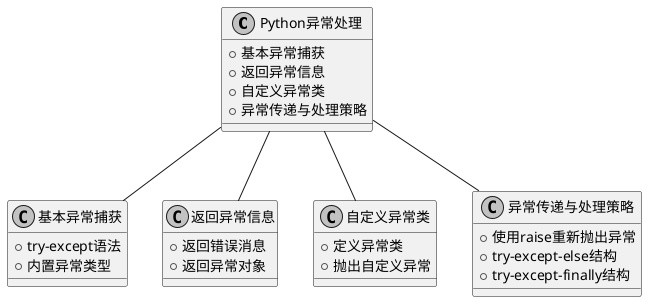 @startuml
skinparam monochrome true

class "Python异常处理" {
  +基本异常捕获
  +返回异常信息
  +自定义异常类
  +异常传递与处理策略
}

class "基本异常捕获" {
  +try-except语法
  +内置异常类型
}

class "返回异常信息" {
  +返回错误消息
  +返回异常对象
}

class "自定义异常类" {
  +定义异常类
  +抛出自定义异常
}

class "异常传递与处理策略" {
  +使用raise重新抛出异常
  +try-except-else结构
  +try-except-finally结构
}

"Python异常处理" -- "基本异常捕获"
"Python异常处理" -- "返回异常信息"
"Python异常处理" -- "自定义异常类"
"Python异常处理" -- "异常传递与处理策略"

@enduml
